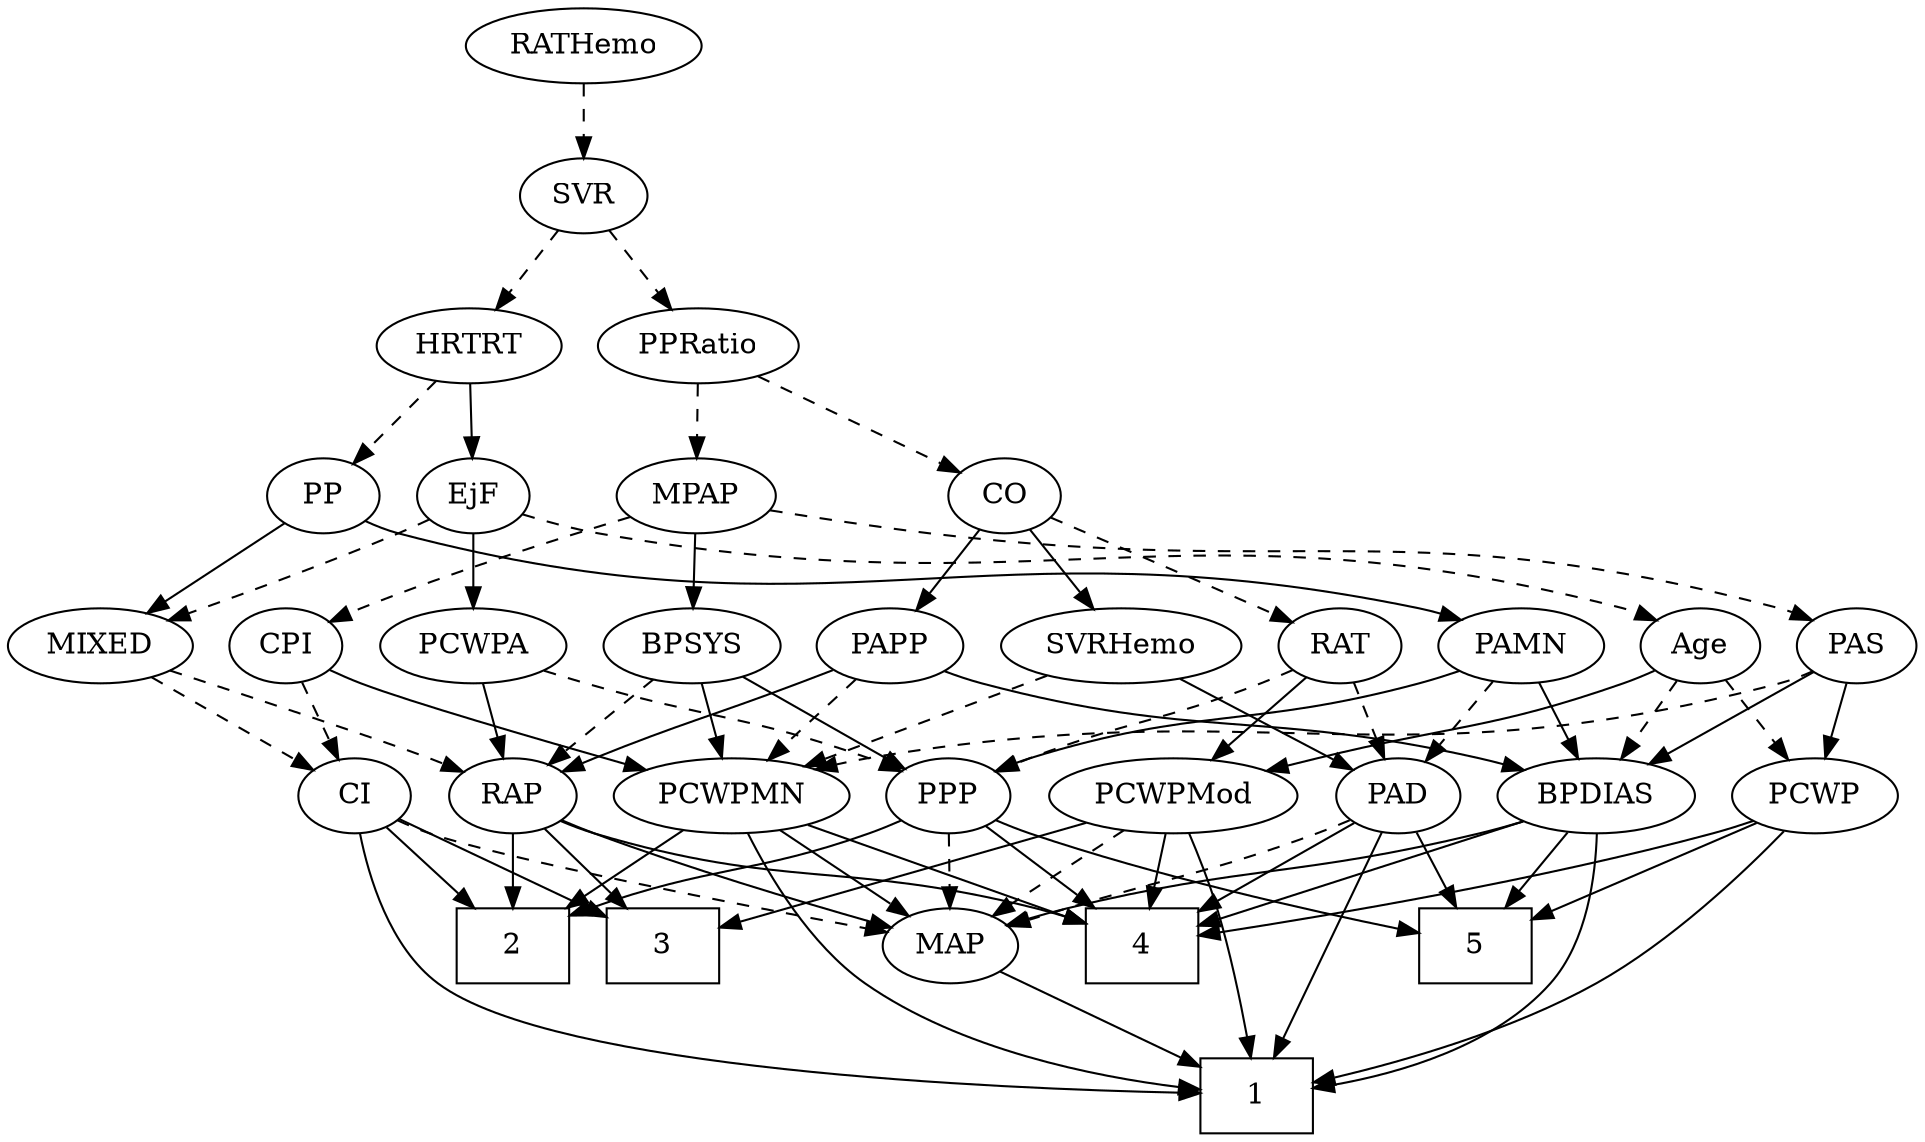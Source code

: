 strict digraph {
	graph [bb="0,0,854.3,540"];
	node [label="\N"];
	1	[height=0.5,
		pos="559.3,18",
		shape=box,
		width=0.75];
	2	[height=0.5,
		pos="308.3,90",
		shape=box,
		width=0.75];
	3	[height=0.5,
		pos="234.3,90",
		shape=box,
		width=0.75];
	4	[height=0.5,
		pos="504.3,90",
		shape=box,
		width=0.75];
	5	[height=0.5,
		pos="654.3,90",
		shape=box,
		width=0.75];
	Age	[height=0.5,
		pos="827.3,234",
		width=0.75];
	PCWPMod	[height=0.5,
		pos="522.3,162",
		width=1.4443];
	Age -> PCWPMod	[pos="e,560.54,174.29 806.74,222.13 801.79,219.84 796.44,217.63 791.3,216 701.84,187.71 674.82,200.62 583.3,180 579.13,179.06 574.83,178.02 \
570.53,176.92",
		style=solid];
	BPDIAS	[height=0.5,
		pos="710.3,162",
		width=1.1735];
	Age -> BPDIAS	[pos="e,733.99,177.17 807.71,221.28 790.03,210.71 763.67,194.94 742.83,182.47",
		style=dashed];
	PCWP	[height=0.5,
		pos="805.3,162",
		width=0.97491];
	Age -> PCWP	[pos="e,810.73,180.28 821.97,216.05 819.52,208.26 816.55,198.82 813.81,190.08",
		style=dashed];
	EjF	[height=0.5,
		pos="212.3,306",
		width=0.75];
	EjF -> Age	[pos="e,807.23,246.08 235.2,296.32 244.42,293.17 255.24,289.93 265.3,288 495.43,243.89 564.53,311.05 791.3,252 793.47,251.43 795.67,250.74 \
797.86,249.95",
		style=dashed];
	MIXED	[height=0.5,
		pos="40.296,234",
		width=1.1193];
	EjF -> MIXED	[pos="e,70.521,246.09 191.09,294.69 186.25,292.42 181.12,290.08 176.3,288 144.27,274.22 107.38,259.94 80.106,249.68",
		style=dashed];
	PCWPA	[height=0.5,
		pos="212.3,234",
		width=1.1555];
	EjF -> PCWPA	[pos="e,212.3,252.1 212.3,287.7 212.3,279.98 212.3,270.71 212.3,262.11",
		style=solid];
	RAP	[height=0.5,
		pos="234.3,162",
		width=0.77632];
	RAP -> 2	[pos="e,290.11,108.2 249.63,146.5 259.19,137.45 271.73,125.59 282.77,115.15",
		style=solid];
	RAP -> 3	[pos="e,234.3,108.1 234.3,143.7 234.3,135.98 234.3,126.71 234.3,118.11",
		style=solid];
	RAP -> 4	[pos="e,476.89,103.87 255.46,150.19 260.55,147.9 266.04,145.67 271.3,144 354.89,117.49 381.45,133.69 465.3,108 466.01,107.78 466.73,107.55 \
467.45,107.32",
		style=solid];
	MAP	[height=0.5,
		pos="425.3,90",
		width=0.84854];
	RAP -> MAP	[pos="e,398.85,99.22 256.05,150.57 261.02,148.31 266.31,146 271.3,144 311.09,128.06 357.75,112.41 389.2,102.3",
		style=solid];
	MIXED -> RAP	[pos="e,212.55,173.47 71.12,222.24 77.143,220.16 83.414,218 89.296,216 137.2,199.71 150.24,198.59 197.3,180 199.17,179.26 201.09,178.47 \
203.01,177.66",
		style=dashed];
	CI	[height=0.5,
		pos="161.3,162",
		width=0.75];
	MIXED -> CI	[pos="e,141.35,174.54 63.914,219.34 83.564,207.97 111.61,191.74 132.56,179.62",
		style=dashed];
	MPAP	[height=0.5,
		pos="309.3,306",
		width=0.97491];
	BPSYS	[height=0.5,
		pos="309.3,234",
		width=1.0471];
	MPAP -> BPSYS	[pos="e,309.3,252.1 309.3,287.7 309.3,279.98 309.3,270.71 309.3,262.11",
		style=solid];
	PAS	[height=0.5,
		pos="755.3,234",
		width=0.75];
	MPAP -> PAS	[pos="e,734.8,246.08 341.85,299.16 361.85,295.67 388.01,291.3 411.3,288 547.75,268.67 586.8,289.92 719.3,252 721.24,251.44 723.21,250.79 \
725.17,250.08",
		style=dashed];
	CPI	[height=0.5,
		pos="125.3,234",
		width=0.75];
	MPAP -> CPI	[pos="e,146.46,245.41 280.33,295.56 250.26,285.54 202.02,268.86 161.3,252 159.48,251.25 157.62,250.45 155.75,249.63",
		style=dashed];
	BPSYS -> RAP	[pos="e,249.62,177.3 292.65,217.46 282.2,207.71 268.59,195 257.13,184.32",
		style=dashed];
	PCWPMN	[height=0.5,
		pos="330.3,162",
		width=1.3902];
	BPSYS -> PCWPMN	[pos="e,325.11,180.28 314.38,216.05 316.72,208.26 319.55,198.82 322.17,190.08",
		style=solid];
	PPP	[height=0.5,
		pos="425.3,162",
		width=0.75];
	BPSYS -> PPP	[pos="e,405.7,174.83 331.66,219.5 350.27,208.27 376.88,192.22 396.98,180.09",
		style=solid];
	PAD	[height=0.5,
		pos="621.3,162",
		width=0.79437];
	PAD -> 1	[pos="e,566.87,36.346 614.06,144.43 603.49,120.22 583.7,74.894 571.03,45.871",
		style=solid];
	PAD -> 4	[pos="e,531.59,107.33 601.18,148.97 584.45,138.96 560.22,124.46 540.17,112.46",
		style=solid];
	PAD -> 5	[pos="e,646.07,108.45 629.12,144.41 632.87,136.45 637.46,126.72 641.68,117.76",
		style=solid];
	PAD -> MAP	[pos="e,449.74,101.02 598.97,150.49 593.87,148.23 588.43,145.95 583.3,144 533.21,125.03 518.79,125.86 468.3,108 465.36,106.96 462.33,105.85 \
459.3,104.71",
		style=dashed];
	CO	[height=0.5,
		pos="447.3,306",
		width=0.75];
	RAT	[height=0.5,
		pos="592.3,234",
		width=0.75827];
	CO -> RAT	[pos="e,570.81,245.37 468.69,294.67 493.21,282.83 533.61,263.33 561.51,249.86",
		style=dashed];
	SVRHemo	[height=0.5,
		pos="497.3,234",
		width=1.3902];
	CO -> SVRHemo	[pos="e,485.18,251.96 458.39,289.46 464.53,280.87 472.32,269.97 479.31,260.19",
		style=solid];
	PAPP	[height=0.5,
		pos="397.3,234",
		width=0.88464];
	CO -> PAPP	[pos="e,408.71,250.98 436.2,289.46 429.88,280.62 421.82,269.34 414.68,259.34",
		style=solid];
	PAS -> PCWPMN	[pos="e,366.57,174.51 734.81,221.9 729.85,219.61 724.49,217.46 719.3,216 577.3,175.95 534.05,208.53 389.3,180 385.12,179.18 380.81,178.2 \
376.51,177.13",
		style=dashed];
	PAS -> BPDIAS	[pos="e,721.09,179.8 745.09,217.12 739.61,208.59 732.72,197.89 726.53,188.25",
		style=solid];
	PAS -> PCWP	[pos="e,793.53,179.47 766.39,217.46 772.62,208.74 780.54,197.65 787.61,187.76",
		style=solid];
	PAMN	[height=0.5,
		pos="674.3,234",
		width=1.011];
	PAMN -> PAD	[pos="e,633.16,178.67 662,216.76 655.29,207.89 646.84,196.74 639.39,186.89",
		style=dashed];
	PAMN -> BPDIAS	[pos="e,701.58,179.96 682.83,216.41 687.03,208.25 692.18,198.22 696.89,189.07",
		style=solid];
	PAMN -> PPP	[pos="e,445.9,173.72 646.78,222.11 640.74,219.92 634.35,217.76 628.3,216 555.39,194.79 533.21,204.37 461.3,180 459.38,179.35 457.43,178.63 \
455.49,177.86",
		style=solid];
	RATHemo	[height=0.5,
		pos="260.3,522",
		width=1.3721];
	SVR	[height=0.5,
		pos="260.3,450",
		width=0.77632];
	RATHemo -> SVR	[pos="e,260.3,468.1 260.3,503.7 260.3,495.98 260.3,486.71 260.3,478.11",
		style=dashed];
	CPI -> PCWPMN	[pos="e,293.02,174.04 146.41,222.44 151.24,220.19 156.4,217.91 161.3,216 183.63,207.27 241.5,189.5 283.3,176.95",
		style=solid];
	CPI -> CI	[pos="e,152.99,179.15 133.65,216.76 138.01,208.28 143.44,197.71 148.34,188.2",
		style=dashed];
	RAT -> PAD	[pos="e,614.27,179.96 599.17,216.41 602.51,208.34 606.62,198.43 610.38,189.35",
		style=dashed];
	RAT -> PCWPMod	[pos="e,538.49,179.2 577.79,218.5 568.58,209.28 556.43,197.14 545.86,186.56",
		style=solid];
	RAT -> PPP	[pos="e,446.49,173.35 571.1,222.65 566.27,220.39 561.13,218.05 556.3,216 514.74,198.35 502.85,197.65 461.3,180 459.48,179.23 457.63,178.42 \
455.76,177.59",
		style=dashed];
	PPRatio	[height=0.5,
		pos="309.3,378",
		width=1.1013];
	SVR -> PPRatio	[pos="e,297.88,395.31 271.42,433.12 277.53,424.38 285.25,413.35 292.12,403.54",
		style=dashed];
	HRTRT	[height=0.5,
		pos="212.3,378",
		width=1.1013];
	SVR -> HRTRT	[pos="e,223.48,395.31 249.4,433.12 243.47,424.47 236.01,413.58 229.32,403.83",
		style=dashed];
	PCWPMod -> 1	[pos="e,556.24,36.206 528.65,143.97 532.35,133.66 536.94,120.18 540.3,108 545.93,87.565 550.87,64.106 554.31,46.405",
		style=solid];
	PCWPMod -> 3	[pos="e,261.4,104.03 484.03,149.81 476.52,147.76 468.68,145.73 461.3,144 378.04,124.51 353.87,133.63 272.3,108 271.85,107.86 271.4,107.71 \
270.95,107.57",
		style=solid];
	PCWPMod -> 4	[pos="e,508.74,108.28 517.94,144.05 515.93,136.26 513.51,126.82 511.26,118.08",
		style=solid];
	PCWPMod -> MAP	[pos="e,443.82,104.37 500.77,145.46 486.49,135.16 467.64,121.56 452.35,110.53",
		style=dashed];
	PCWPA -> RAP	[pos="e,229.02,179.79 217.62,216.05 220.14,208.06 223.19,198.33 226,189.4",
		style=solid];
	PCWPA -> PPP	[pos="e,404.23,173.66 243.69,222.05 249.84,219.98 256.26,217.88 262.3,216 318.31,198.55 334.36,200.6 389.3,180 391.14,179.31 393.02,178.56 \
394.91,177.78",
		style=dashed];
	PCWPMN -> 1	[pos="e,532.15,21.318 336.47,144 344.61,123.91 360.84,90.846 385.3,72 425.65,40.906 484.25,27.954 522.07,22.627",
		style=solid];
	PCWPMN -> 2	[pos="e,313.73,108.28 324.97,144.05 322.52,136.26 319.55,126.82 316.81,118.08",
		style=solid];
	PCWPMN -> 4	[pos="e,477.08,103.02 363.44,148.38 390.86,137.85 430.75,122.3 465.3,108 466.13,107.65 466.98,107.3 467.83,106.95",
		style=solid];
	PCWPMN -> MAP	[pos="e,406.84,104.6 351.38,145.46 365.27,135.23 383.58,121.74 398.5,110.74",
		style=solid];
	SVRHemo -> PAD	[pos="e,600.56,174.7 522.99,218.5 543.01,207.19 570.83,191.49 591.77,179.67",
		style=solid];
	SVRHemo -> PCWPMN	[pos="e,361.57,176.11 465.89,219.83 439.06,208.59 400.29,192.34 371.08,180.09",
		style=dashed];
	BPDIAS -> 1	[pos="e,586.44,22.484 710.93,143.87 710.75,124.28 707.51,92.286 690.3,72 666.65,44.139 626.18,30.757 596.46,24.437",
		style=solid];
	BPDIAS -> 4	[pos="e,531.33,100.19 678.11,150.06 641.02,137.46 580.2,116.79 541.23,103.55",
		style=solid];
	BPDIAS -> 5	[pos="e,668,108.12 697.31,144.76 690.51,136.27 682.04,125.68 674.41,116.15",
		style=solid];
	BPDIAS -> MAP	[pos="e,449.12,101.35 678.94,149.81 672.49,147.71 665.71,145.67 659.3,144 575.68,122.29 551.28,131.99 468.3,108 465.13,107.09 461.88,106.03 \
458.65,104.9",
		style=solid];
	MAP -> 1	[pos="e,532.04,33.239 447.42,77.441 467.99,66.698 498.99,50.502 523.15,37.882",
		style=solid];
	PP	[height=0.5,
		pos="140.3,306",
		width=0.75];
	PP -> MIXED	[pos="e,61.132,249.59 122.42,292.49 107.78,282.24 86.77,267.53 69.666,255.56",
		style=solid];
	PP -> PAMN	[pos="e,647.42,246.33 160.37,293.96 165.43,291.62 170.95,289.42 176.3,288 371.03,236.13 431.49,295.34 628.3,252 631.46,251.3 634.69,250.44 \
637.91,249.47",
		style=solid];
	PPP -> 2	[pos="e,335.4,107.22 405.71,149.28 388.94,139.25 364.35,124.54 344.08,112.41",
		style=solid];
	PPP -> 4	[pos="e,485.09,108.02 440.9,147.17 451.31,137.95 465.25,125.6 477.41,114.82",
		style=solid];
	PPP -> 5	[pos="e,626.98,96.926 446.36,150.31 451.2,148.06 456.37,145.82 461.3,144 514.24,124.4 577.73,108.33 617.04,99.203",
		style=solid];
	PPP -> MAP	[pos="e,425.3,108.1 425.3,143.7 425.3,135.98 425.3,126.71 425.3,118.11",
		style=dashed];
	PPRatio -> MPAP	[pos="e,309.3,324.1 309.3,359.7 309.3,351.98 309.3,342.71 309.3,334.11",
		style=dashed];
	PPRatio -> CO	[pos="e,426.31,317.64 334.93,364 358.19,352.2 392.5,334.79 417.09,322.32",
		style=dashed];
	PCWP -> 1	[pos="e,586.53,24.687 792.42,145.01 775.8,125.33 745.1,92.04 712.3,72 675.82,49.716 628.7,35.207 596.45,27.097",
		style=solid];
	PCWP -> 4	[pos="e,531.67,95.117 779.02,150.03 773.24,147.85 767.11,145.71 761.3,144 684.59,121.44 592.26,104.9 541.78,96.732",
		style=solid];
	PCWP -> 5	[pos="e,681.44,103.58 780.02,149.28 755.61,137.97 718.39,120.71 690.77,107.91",
		style=solid];
	CI -> 1	[pos="e,532.28,19.6 163.36,143.89 166.79,123.38 175.71,89.573 198.3,72 248.23,33.14 440.08,22.655 521.94,19.923",
		style=solid];
	CI -> 2	[pos="e,281.14,103.93 182.67,150.82 206.07,139.68 243.97,121.63 272.04,108.27",
		style=solid];
	CI -> 3	[pos="e,216.45,108.11 176.07,146.83 185.55,137.75 198.1,125.71 209.12,115.14",
		style=solid];
	CI -> MAP	[pos="e,397.13,97.195 181.92,150.34 186.87,148.04 192.2,145.77 197.3,144 215.12,137.8 327.12,112.69 387.24,99.381",
		style=dashed];
	PAPP -> RAP	[pos="e,256.55,173.37 372.34,222.62 341.32,209.69 290.14,188.29 271.3,180 269.5,179.21 267.66,178.39 265.8,177.56",
		style=solid];
	PAPP -> PCWPMN	[pos="e,345.74,179.13 382.76,217.81 374.05,208.71 362.79,196.95 352.93,186.65",
		style=dashed];
	PAPP -> BPDIAS	[pos="e,679.24,174.23 421.25,221.98 426.76,219.75 432.66,217.6 438.3,216 534.01,188.76 562.67,203.81 659.3,180 662.66,179.17 666.12,178.22 \
669.58,177.21",
		style=solid];
	HRTRT -> EjF	[pos="e,212.3,324.1 212.3,359.7 212.3,351.98 212.3,342.71 212.3,334.11",
		style=solid];
	HRTRT -> PP	[pos="e,155.25,321.54 196.32,361.46 186.35,351.78 173.39,339.17 162.44,328.53",
		style=dashed];
}
